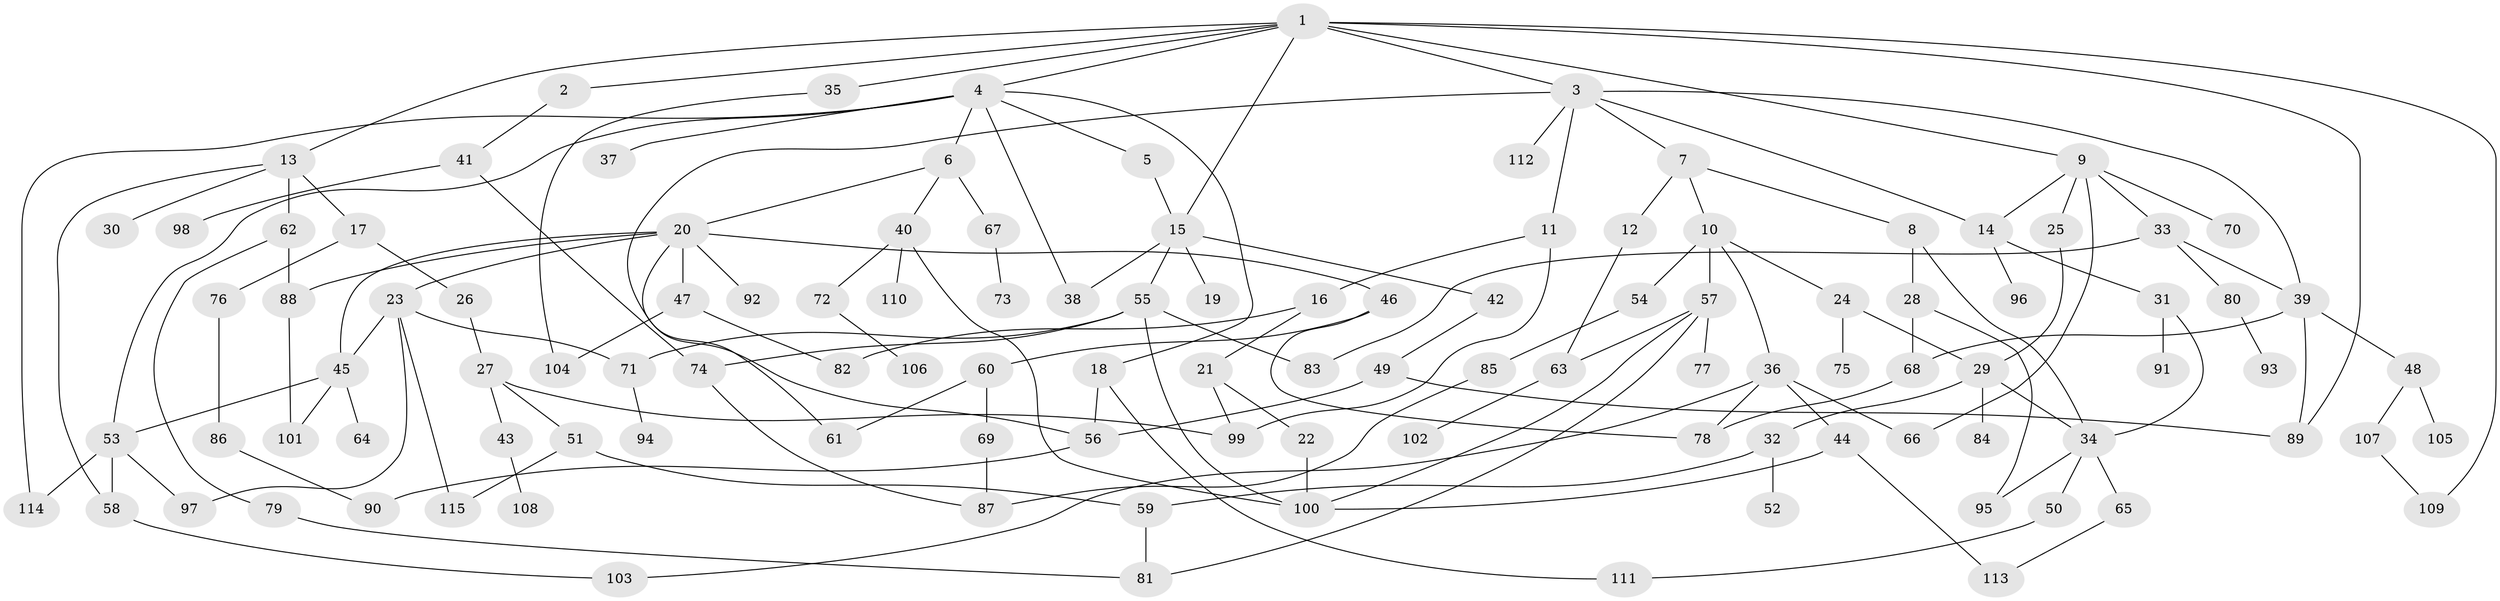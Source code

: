 // Generated by graph-tools (version 1.1) at 2025/49/03/09/25 03:49:21]
// undirected, 115 vertices, 161 edges
graph export_dot {
graph [start="1"]
  node [color=gray90,style=filled];
  1;
  2;
  3;
  4;
  5;
  6;
  7;
  8;
  9;
  10;
  11;
  12;
  13;
  14;
  15;
  16;
  17;
  18;
  19;
  20;
  21;
  22;
  23;
  24;
  25;
  26;
  27;
  28;
  29;
  30;
  31;
  32;
  33;
  34;
  35;
  36;
  37;
  38;
  39;
  40;
  41;
  42;
  43;
  44;
  45;
  46;
  47;
  48;
  49;
  50;
  51;
  52;
  53;
  54;
  55;
  56;
  57;
  58;
  59;
  60;
  61;
  62;
  63;
  64;
  65;
  66;
  67;
  68;
  69;
  70;
  71;
  72;
  73;
  74;
  75;
  76;
  77;
  78;
  79;
  80;
  81;
  82;
  83;
  84;
  85;
  86;
  87;
  88;
  89;
  90;
  91;
  92;
  93;
  94;
  95;
  96;
  97;
  98;
  99;
  100;
  101;
  102;
  103;
  104;
  105;
  106;
  107;
  108;
  109;
  110;
  111;
  112;
  113;
  114;
  115;
  1 -- 2;
  1 -- 3;
  1 -- 4;
  1 -- 9;
  1 -- 13;
  1 -- 35;
  1 -- 109;
  1 -- 15;
  1 -- 89;
  2 -- 41;
  3 -- 7;
  3 -- 11;
  3 -- 14;
  3 -- 112;
  3 -- 56;
  3 -- 39;
  4 -- 5;
  4 -- 6;
  4 -- 18;
  4 -- 37;
  4 -- 53;
  4 -- 114;
  4 -- 38;
  5 -- 15;
  6 -- 20;
  6 -- 40;
  6 -- 67;
  7 -- 8;
  7 -- 10;
  7 -- 12;
  8 -- 28;
  8 -- 34;
  9 -- 25;
  9 -- 33;
  9 -- 66;
  9 -- 70;
  9 -- 14;
  10 -- 24;
  10 -- 36;
  10 -- 54;
  10 -- 57;
  11 -- 16;
  11 -- 99;
  12 -- 63;
  13 -- 17;
  13 -- 30;
  13 -- 62;
  13 -- 58;
  14 -- 31;
  14 -- 96;
  15 -- 19;
  15 -- 38;
  15 -- 42;
  15 -- 55;
  16 -- 21;
  16 -- 82;
  17 -- 26;
  17 -- 76;
  18 -- 56;
  18 -- 111;
  20 -- 23;
  20 -- 45;
  20 -- 46;
  20 -- 47;
  20 -- 92;
  20 -- 61;
  20 -- 88;
  21 -- 22;
  21 -- 99;
  22 -- 100;
  23 -- 71;
  23 -- 97;
  23 -- 115;
  23 -- 45;
  24 -- 29;
  24 -- 75;
  25 -- 29;
  26 -- 27;
  27 -- 43;
  27 -- 51;
  27 -- 99;
  28 -- 68;
  28 -- 95;
  29 -- 32;
  29 -- 34;
  29 -- 84;
  31 -- 91;
  31 -- 34;
  32 -- 52;
  32 -- 59;
  33 -- 39;
  33 -- 80;
  33 -- 83;
  34 -- 50;
  34 -- 65;
  34 -- 95;
  35 -- 104;
  36 -- 44;
  36 -- 103;
  36 -- 78;
  36 -- 66;
  39 -- 48;
  39 -- 68;
  39 -- 89;
  40 -- 72;
  40 -- 110;
  40 -- 100;
  41 -- 74;
  41 -- 98;
  42 -- 49;
  43 -- 108;
  44 -- 113;
  44 -- 100;
  45 -- 64;
  45 -- 101;
  45 -- 53;
  46 -- 60;
  46 -- 78;
  47 -- 82;
  47 -- 104;
  48 -- 105;
  48 -- 107;
  49 -- 56;
  49 -- 89;
  50 -- 111;
  51 -- 59;
  51 -- 115;
  53 -- 58;
  53 -- 97;
  53 -- 114;
  54 -- 85;
  55 -- 83;
  55 -- 71;
  55 -- 74;
  55 -- 100;
  56 -- 90;
  57 -- 77;
  57 -- 81;
  57 -- 100;
  57 -- 63;
  58 -- 103;
  59 -- 81;
  60 -- 61;
  60 -- 69;
  62 -- 79;
  62 -- 88;
  63 -- 102;
  65 -- 113;
  67 -- 73;
  68 -- 78;
  69 -- 87;
  71 -- 94;
  72 -- 106;
  74 -- 87;
  76 -- 86;
  79 -- 81;
  80 -- 93;
  85 -- 87;
  86 -- 90;
  88 -- 101;
  107 -- 109;
}
